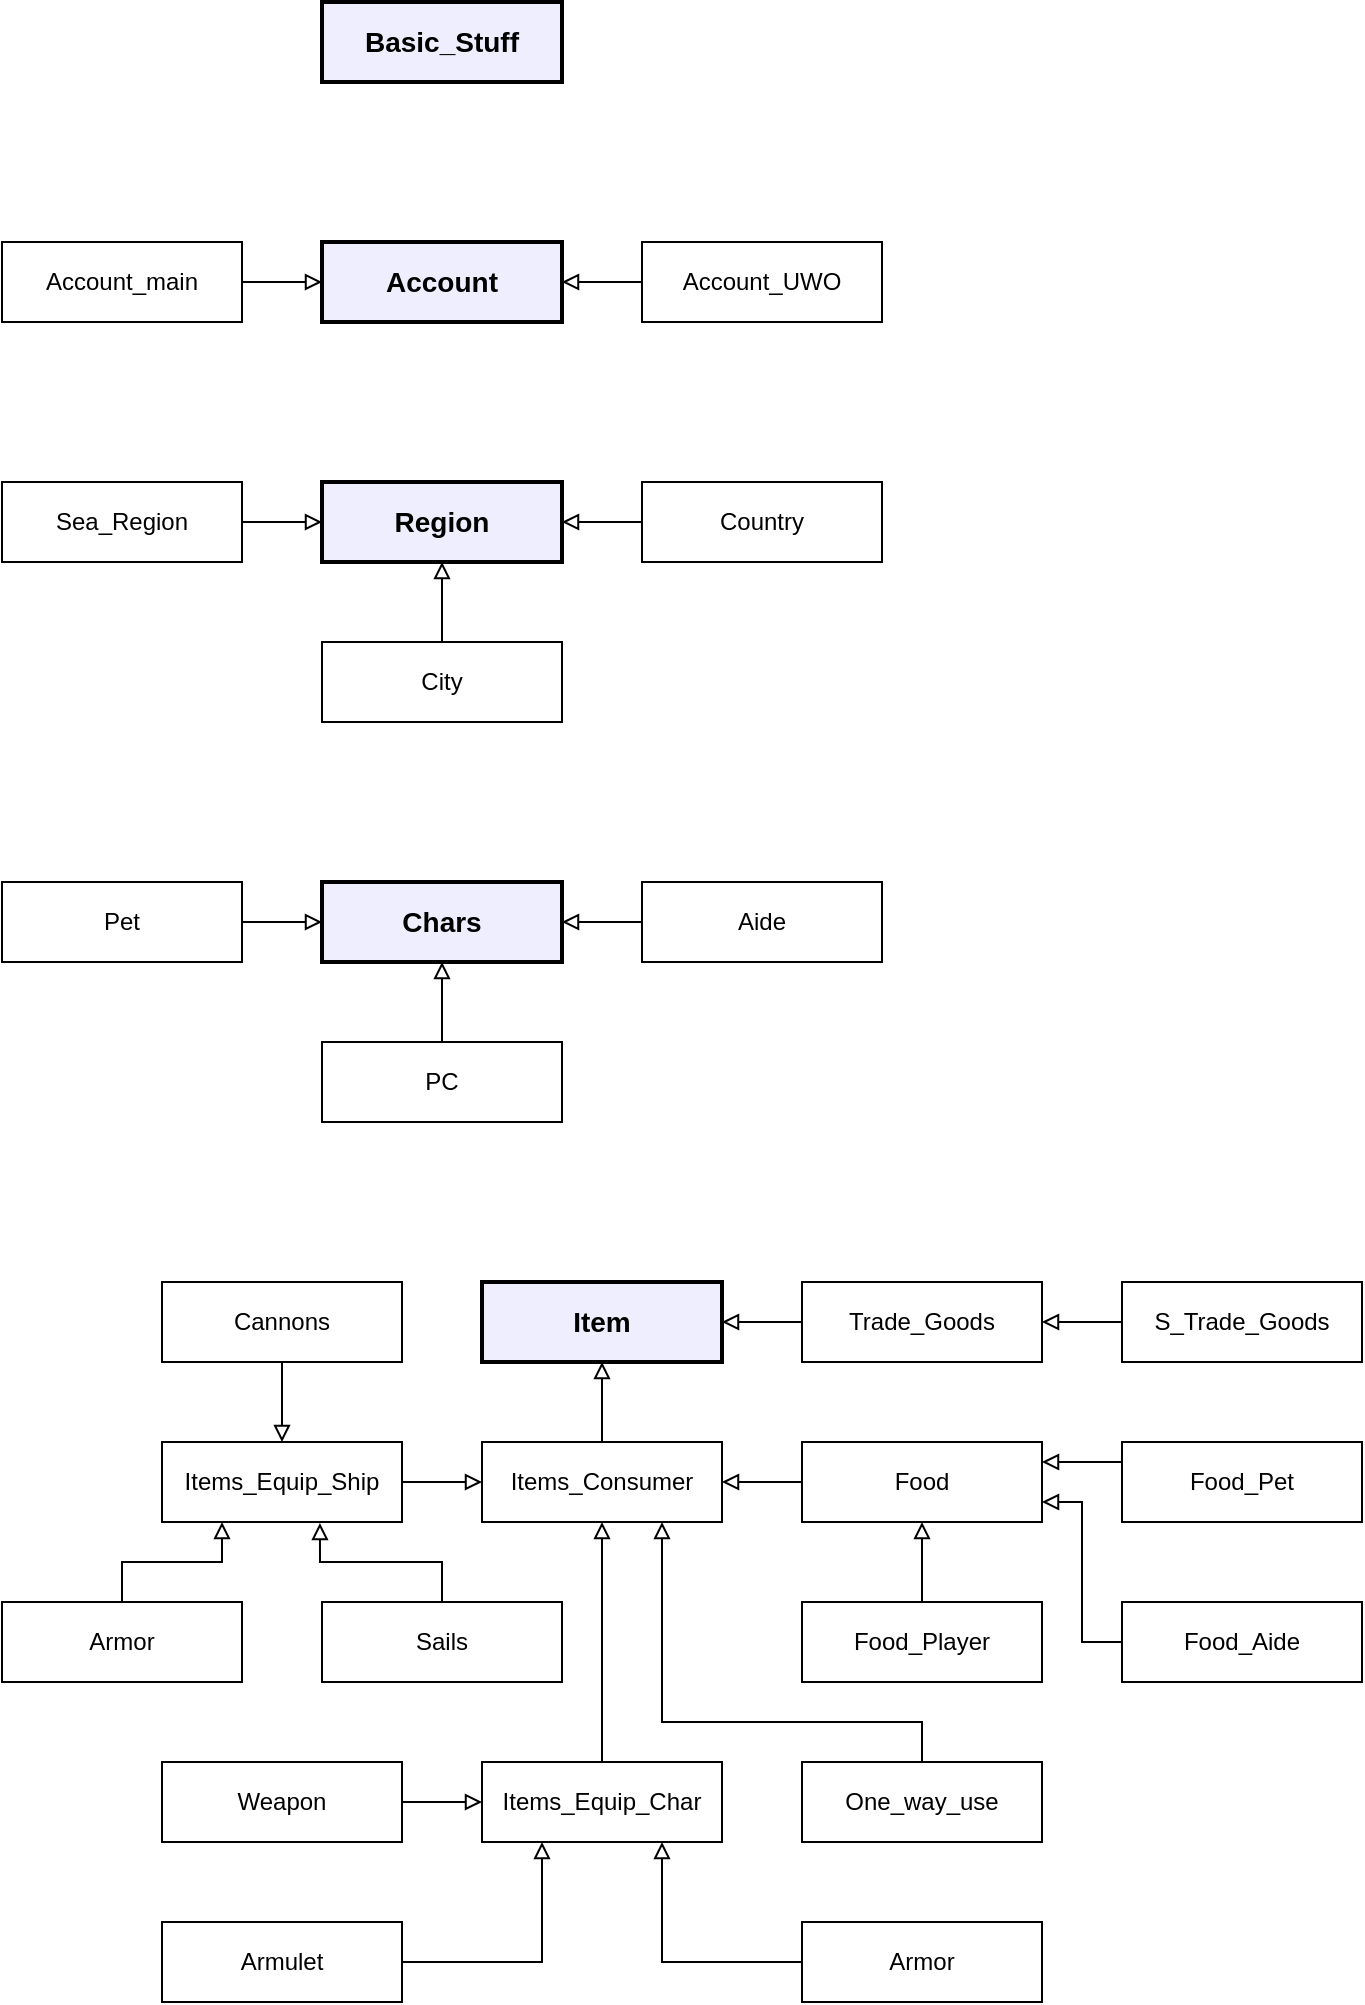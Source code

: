 <mxfile version="20.6.2" type="device"><diagram id="tJ-tuLCZ9RsXuFXeQdkZ" name="Seite-1"><mxGraphModel dx="1480" dy="2030" grid="1" gridSize="10" guides="1" tooltips="1" connect="1" arrows="1" fold="1" page="1" pageScale="1" pageWidth="827" pageHeight="1169" math="0" shadow="0"><root><mxCell id="0"/><mxCell id="1" parent="0"/><mxCell id="feuOlXqSEu7O01nGfzr7-70" value="Chars" style="rounded=0;whiteSpace=wrap;html=1;fontSize=14;fontStyle=1;strokeWidth=2;fillColor=#EEEEFF;" vertex="1" parent="1"><mxGeometry x="200" y="-640" width="120" height="40" as="geometry"/></mxCell><mxCell id="feuOlXqSEu7O01nGfzr7-71" value="Account" style="rounded=0;whiteSpace=wrap;html=1;" vertex="1" parent="1"><mxGeometry x="200" y="-960" width="120" height="40" as="geometry"/></mxCell><mxCell id="feuOlXqSEu7O01nGfzr7-72" value="Item" style="rounded=0;whiteSpace=wrap;html=1;fontSize=14;fontStyle=1;strokeWidth=2;fillColor=#EEEEFF;" vertex="1" parent="1"><mxGeometry x="280" y="-440" width="120" height="40" as="geometry"/></mxCell><mxCell id="feuOlXqSEu7O01nGfzr7-73" value="Region" style="rounded=0;whiteSpace=wrap;html=1;" vertex="1" parent="1"><mxGeometry x="200" y="-840" width="120" height="40" as="geometry"/></mxCell><mxCell id="feuOlXqSEu7O01nGfzr7-81" value="" style="edgeStyle=orthogonalEdgeStyle;rounded=0;orthogonalLoop=1;jettySize=auto;html=1;endArrow=block;endFill=0;" edge="1" parent="1" source="feuOlXqSEu7O01nGfzr7-76" target="feuOlXqSEu7O01nGfzr7-70"><mxGeometry relative="1" as="geometry"/></mxCell><mxCell id="feuOlXqSEu7O01nGfzr7-76" value="PC" style="rounded=0;whiteSpace=wrap;html=1;" vertex="1" parent="1"><mxGeometry x="200" y="-560" width="120" height="40" as="geometry"/></mxCell><mxCell id="feuOlXqSEu7O01nGfzr7-82" value="" style="edgeStyle=orthogonalEdgeStyle;rounded=0;orthogonalLoop=1;jettySize=auto;html=1;endArrow=block;endFill=0;" edge="1" parent="1" source="feuOlXqSEu7O01nGfzr7-78" target="feuOlXqSEu7O01nGfzr7-70"><mxGeometry relative="1" as="geometry"/></mxCell><mxCell id="feuOlXqSEu7O01nGfzr7-78" value="Aide" style="rounded=0;whiteSpace=wrap;html=1;" vertex="1" parent="1"><mxGeometry x="360" y="-640" width="120" height="40" as="geometry"/></mxCell><mxCell id="feuOlXqSEu7O01nGfzr7-85" value="" style="edgeStyle=orthogonalEdgeStyle;rounded=0;orthogonalLoop=1;jettySize=auto;html=1;endArrow=block;endFill=0;" edge="1" parent="1" source="feuOlXqSEu7O01nGfzr7-79" target="feuOlXqSEu7O01nGfzr7-70"><mxGeometry relative="1" as="geometry"/></mxCell><mxCell id="feuOlXqSEu7O01nGfzr7-79" value="Pet" style="rounded=0;whiteSpace=wrap;html=1;" vertex="1" parent="1"><mxGeometry x="40" y="-640" width="120" height="40" as="geometry"/></mxCell><mxCell id="feuOlXqSEu7O01nGfzr7-89" value="" style="edgeStyle=orthogonalEdgeStyle;rounded=0;orthogonalLoop=1;jettySize=auto;html=1;endArrow=block;endFill=0;" edge="1" parent="1" source="feuOlXqSEu7O01nGfzr7-86" target="feuOlXqSEu7O01nGfzr7-71"><mxGeometry relative="1" as="geometry"/></mxCell><mxCell id="feuOlXqSEu7O01nGfzr7-86" value="Account_main" style="rounded=0;whiteSpace=wrap;html=1;" vertex="1" parent="1"><mxGeometry x="40" y="-960" width="120" height="40" as="geometry"/></mxCell><mxCell id="feuOlXqSEu7O01nGfzr7-88" value="" style="edgeStyle=orthogonalEdgeStyle;rounded=0;orthogonalLoop=1;jettySize=auto;html=1;endArrow=block;endFill=0;" edge="1" parent="1" source="feuOlXqSEu7O01nGfzr7-87" target="feuOlXqSEu7O01nGfzr7-71"><mxGeometry relative="1" as="geometry"/></mxCell><mxCell id="feuOlXqSEu7O01nGfzr7-87" value="Account_UWO" style="rounded=0;whiteSpace=wrap;html=1;" vertex="1" parent="1"><mxGeometry x="360" y="-960" width="120" height="40" as="geometry"/></mxCell><mxCell id="feuOlXqSEu7O01nGfzr7-95" value="" style="edgeStyle=orthogonalEdgeStyle;rounded=0;orthogonalLoop=1;jettySize=auto;html=1;endArrow=block;endFill=0;" edge="1" parent="1" source="feuOlXqSEu7O01nGfzr7-90" target="feuOlXqSEu7O01nGfzr7-73"><mxGeometry relative="1" as="geometry"/></mxCell><mxCell id="feuOlXqSEu7O01nGfzr7-90" value="Country" style="rounded=0;whiteSpace=wrap;html=1;" vertex="1" parent="1"><mxGeometry x="360" y="-840" width="120" height="40" as="geometry"/></mxCell><mxCell id="feuOlXqSEu7O01nGfzr7-93" value="" style="edgeStyle=orthogonalEdgeStyle;rounded=0;orthogonalLoop=1;jettySize=auto;html=1;endArrow=block;endFill=0;" edge="1" parent="1" source="feuOlXqSEu7O01nGfzr7-91" target="feuOlXqSEu7O01nGfzr7-73"><mxGeometry relative="1" as="geometry"/></mxCell><mxCell id="feuOlXqSEu7O01nGfzr7-91" value="Sea_Region" style="rounded=0;whiteSpace=wrap;html=1;" vertex="1" parent="1"><mxGeometry x="40" y="-840" width="120" height="40" as="geometry"/></mxCell><mxCell id="feuOlXqSEu7O01nGfzr7-94" value="" style="edgeStyle=orthogonalEdgeStyle;rounded=0;orthogonalLoop=1;jettySize=auto;html=1;endArrow=block;endFill=0;" edge="1" parent="1" source="feuOlXqSEu7O01nGfzr7-92" target="feuOlXqSEu7O01nGfzr7-73"><mxGeometry relative="1" as="geometry"/></mxCell><mxCell id="feuOlXqSEu7O01nGfzr7-92" value="City" style="rounded=0;whiteSpace=wrap;html=1;" vertex="1" parent="1"><mxGeometry x="200" y="-760" width="120" height="40" as="geometry"/></mxCell><mxCell id="feuOlXqSEu7O01nGfzr7-99" value="Basic_Stuff" style="rounded=0;whiteSpace=wrap;html=1;" vertex="1" parent="1"><mxGeometry x="200" y="-1080" width="120" height="40" as="geometry"/></mxCell><mxCell id="feuOlXqSEu7O01nGfzr7-104" value="" style="edgeStyle=orthogonalEdgeStyle;rounded=0;orthogonalLoop=1;jettySize=auto;html=1;endArrow=block;endFill=0;" edge="1" parent="1" source="feuOlXqSEu7O01nGfzr7-102" target="feuOlXqSEu7O01nGfzr7-72"><mxGeometry relative="1" as="geometry"/></mxCell><mxCell id="feuOlXqSEu7O01nGfzr7-102" value="Trade_Goods" style="rounded=0;whiteSpace=wrap;html=1;" vertex="1" parent="1"><mxGeometry x="440" y="-440" width="120" height="40" as="geometry"/></mxCell><mxCell id="feuOlXqSEu7O01nGfzr7-108" value="" style="edgeStyle=orthogonalEdgeStyle;rounded=0;orthogonalLoop=1;jettySize=auto;html=1;endArrow=block;endFill=0;" edge="1" parent="1" source="feuOlXqSEu7O01nGfzr7-103" target="feuOlXqSEu7O01nGfzr7-72"><mxGeometry relative="1" as="geometry"/></mxCell><mxCell id="feuOlXqSEu7O01nGfzr7-103" value="Items_Consumer" style="rounded=0;whiteSpace=wrap;html=1;" vertex="1" parent="1"><mxGeometry x="280" y="-360" width="120" height="40" as="geometry"/></mxCell><mxCell id="feuOlXqSEu7O01nGfzr7-107" value="" style="edgeStyle=orthogonalEdgeStyle;rounded=0;orthogonalLoop=1;jettySize=auto;html=1;endArrow=block;endFill=0;" edge="1" parent="1" source="feuOlXqSEu7O01nGfzr7-106" target="feuOlXqSEu7O01nGfzr7-102"><mxGeometry relative="1" as="geometry"/></mxCell><mxCell id="feuOlXqSEu7O01nGfzr7-106" value="S_Trade_Goods" style="rounded=0;whiteSpace=wrap;html=1;" vertex="1" parent="1"><mxGeometry x="600" y="-440" width="120" height="40" as="geometry"/></mxCell><mxCell id="feuOlXqSEu7O01nGfzr7-110" value="" style="edgeStyle=orthogonalEdgeStyle;rounded=0;orthogonalLoop=1;jettySize=auto;html=1;endArrow=block;endFill=0;" edge="1" parent="1" source="feuOlXqSEu7O01nGfzr7-109" target="feuOlXqSEu7O01nGfzr7-103"><mxGeometry relative="1" as="geometry"/></mxCell><mxCell id="feuOlXqSEu7O01nGfzr7-109" value="Food" style="rounded=0;whiteSpace=wrap;html=1;" vertex="1" parent="1"><mxGeometry x="440" y="-360" width="120" height="40" as="geometry"/></mxCell><mxCell id="feuOlXqSEu7O01nGfzr7-114" value="" style="edgeStyle=orthogonalEdgeStyle;rounded=0;orthogonalLoop=1;jettySize=auto;html=1;endArrow=block;endFill=0;entryX=1;entryY=0.25;entryDx=0;entryDy=0;exitX=0;exitY=0.25;exitDx=0;exitDy=0;" edge="1" parent="1" source="feuOlXqSEu7O01nGfzr7-111" target="feuOlXqSEu7O01nGfzr7-109"><mxGeometry relative="1" as="geometry"/></mxCell><mxCell id="feuOlXqSEu7O01nGfzr7-111" value="Food_Pet" style="rounded=0;whiteSpace=wrap;html=1;" vertex="1" parent="1"><mxGeometry x="600" y="-360" width="120" height="40" as="geometry"/></mxCell><mxCell id="feuOlXqSEu7O01nGfzr7-113" value="" style="edgeStyle=orthogonalEdgeStyle;rounded=0;orthogonalLoop=1;jettySize=auto;html=1;endArrow=block;endFill=0;entryX=1;entryY=0.75;entryDx=0;entryDy=0;" edge="1" parent="1" source="feuOlXqSEu7O01nGfzr7-112" target="feuOlXqSEu7O01nGfzr7-109"><mxGeometry relative="1" as="geometry"/></mxCell><mxCell id="feuOlXqSEu7O01nGfzr7-112" value="Food_Aide" style="rounded=0;whiteSpace=wrap;html=1;" vertex="1" parent="1"><mxGeometry x="600" y="-280" width="120" height="40" as="geometry"/></mxCell><mxCell id="feuOlXqSEu7O01nGfzr7-138" style="edgeStyle=orthogonalEdgeStyle;rounded=0;orthogonalLoop=1;jettySize=auto;html=1;endArrow=block;endFill=0;exitX=0.5;exitY=0;exitDx=0;exitDy=0;entryX=0.5;entryY=1;entryDx=0;entryDy=0;" edge="1" parent="1" source="feuOlXqSEu7O01nGfzr7-115" target="feuOlXqSEu7O01nGfzr7-103"><mxGeometry relative="1" as="geometry"/></mxCell><mxCell id="feuOlXqSEu7O01nGfzr7-115" value="Items_Equip_Char" style="rounded=0;whiteSpace=wrap;html=1;" vertex="1" parent="1"><mxGeometry x="280" y="-200" width="120" height="40" as="geometry"/></mxCell><mxCell id="feuOlXqSEu7O01nGfzr7-142" value="" style="edgeStyle=orthogonalEdgeStyle;rounded=0;orthogonalLoop=1;jettySize=auto;html=1;endArrow=block;endFill=0;entryX=0.25;entryY=1;entryDx=0;entryDy=0;" edge="1" parent="1" source="feuOlXqSEu7O01nGfzr7-117" target="feuOlXqSEu7O01nGfzr7-115"><mxGeometry relative="1" as="geometry"/></mxCell><mxCell id="feuOlXqSEu7O01nGfzr7-117" value="Armulet" style="rounded=0;whiteSpace=wrap;html=1;" vertex="1" parent="1"><mxGeometry x="120" y="-120" width="120" height="40" as="geometry"/></mxCell><mxCell id="feuOlXqSEu7O01nGfzr7-141" value="" style="edgeStyle=orthogonalEdgeStyle;rounded=0;orthogonalLoop=1;jettySize=auto;html=1;endArrow=block;endFill=0;" edge="1" parent="1" source="feuOlXqSEu7O01nGfzr7-118" target="feuOlXqSEu7O01nGfzr7-115"><mxGeometry relative="1" as="geometry"/></mxCell><mxCell id="feuOlXqSEu7O01nGfzr7-118" value="Weapon" style="rounded=0;whiteSpace=wrap;html=1;" vertex="1" parent="1"><mxGeometry x="120" y="-200" width="120" height="40" as="geometry"/></mxCell><mxCell id="feuOlXqSEu7O01nGfzr7-129" value="" style="edgeStyle=orthogonalEdgeStyle;rounded=0;orthogonalLoop=1;jettySize=auto;html=1;endArrow=block;endFill=0;" edge="1" parent="1" source="feuOlXqSEu7O01nGfzr7-119" target="feuOlXqSEu7O01nGfzr7-103"><mxGeometry relative="1" as="geometry"/></mxCell><mxCell id="feuOlXqSEu7O01nGfzr7-119" value="Items_Equip_Ship" style="rounded=0;whiteSpace=wrap;html=1;" vertex="1" parent="1"><mxGeometry x="120" y="-360" width="120" height="40" as="geometry"/></mxCell><mxCell id="feuOlXqSEu7O01nGfzr7-143" value="" style="edgeStyle=orthogonalEdgeStyle;rounded=0;orthogonalLoop=1;jettySize=auto;html=1;endArrow=block;endFill=0;entryX=0.75;entryY=1;entryDx=0;entryDy=0;" edge="1" parent="1" source="feuOlXqSEu7O01nGfzr7-120" target="feuOlXqSEu7O01nGfzr7-115"><mxGeometry relative="1" as="geometry"/></mxCell><mxCell id="feuOlXqSEu7O01nGfzr7-120" value="Armor" style="rounded=0;whiteSpace=wrap;html=1;" vertex="1" parent="1"><mxGeometry x="440" y="-120" width="120" height="40" as="geometry"/></mxCell><mxCell id="feuOlXqSEu7O01nGfzr7-137" value="" style="edgeStyle=orthogonalEdgeStyle;rounded=0;orthogonalLoop=1;jettySize=auto;html=1;endArrow=block;endFill=0;" edge="1" parent="1" source="feuOlXqSEu7O01nGfzr7-130" target="feuOlXqSEu7O01nGfzr7-119"><mxGeometry relative="1" as="geometry"/></mxCell><mxCell id="feuOlXqSEu7O01nGfzr7-130" value="Cannons" style="rounded=0;whiteSpace=wrap;html=1;" vertex="1" parent="1"><mxGeometry x="120" y="-440" width="120" height="40" as="geometry"/></mxCell><mxCell id="feuOlXqSEu7O01nGfzr7-136" value="" style="edgeStyle=orthogonalEdgeStyle;rounded=0;orthogonalLoop=1;jettySize=auto;html=1;endArrow=block;endFill=0;entryX=0.658;entryY=1.013;entryDx=0;entryDy=0;entryPerimeter=0;" edge="1" parent="1" source="feuOlXqSEu7O01nGfzr7-131" target="feuOlXqSEu7O01nGfzr7-119"><mxGeometry relative="1" as="geometry"/></mxCell><mxCell id="feuOlXqSEu7O01nGfzr7-131" value="Sails" style="rounded=0;whiteSpace=wrap;html=1;" vertex="1" parent="1"><mxGeometry x="200" y="-280" width="120" height="40" as="geometry"/></mxCell><mxCell id="feuOlXqSEu7O01nGfzr7-135" value="" style="edgeStyle=orthogonalEdgeStyle;rounded=0;orthogonalLoop=1;jettySize=auto;html=1;endArrow=block;endFill=0;" edge="1" parent="1" source="feuOlXqSEu7O01nGfzr7-134" target="feuOlXqSEu7O01nGfzr7-109"><mxGeometry relative="1" as="geometry"/></mxCell><mxCell id="feuOlXqSEu7O01nGfzr7-134" value="Food_Player" style="rounded=0;whiteSpace=wrap;html=1;" vertex="1" parent="1"><mxGeometry x="440" y="-280" width="120" height="40" as="geometry"/></mxCell><mxCell id="feuOlXqSEu7O01nGfzr7-147" style="edgeStyle=orthogonalEdgeStyle;rounded=0;orthogonalLoop=1;jettySize=auto;html=1;entryX=0.25;entryY=1;entryDx=0;entryDy=0;endArrow=block;endFill=0;" edge="1" parent="1" source="feuOlXqSEu7O01nGfzr7-139" target="feuOlXqSEu7O01nGfzr7-119"><mxGeometry relative="1" as="geometry"/></mxCell><mxCell id="feuOlXqSEu7O01nGfzr7-139" value="Armor" style="rounded=0;whiteSpace=wrap;html=1;" vertex="1" parent="1"><mxGeometry x="40" y="-280" width="120" height="40" as="geometry"/></mxCell><mxCell id="feuOlXqSEu7O01nGfzr7-146" style="edgeStyle=orthogonalEdgeStyle;rounded=0;orthogonalLoop=1;jettySize=auto;html=1;entryX=0.75;entryY=1;entryDx=0;entryDy=0;endArrow=block;endFill=0;" edge="1" parent="1" source="feuOlXqSEu7O01nGfzr7-144" target="feuOlXqSEu7O01nGfzr7-103"><mxGeometry relative="1" as="geometry"><Array as="points"><mxPoint x="500" y="-220"/><mxPoint x="370" y="-220"/></Array></mxGeometry></mxCell><mxCell id="feuOlXqSEu7O01nGfzr7-144" value="One_way_use" style="rounded=0;whiteSpace=wrap;html=1;" vertex="1" parent="1"><mxGeometry x="440" y="-200" width="120" height="40" as="geometry"/></mxCell><mxCell id="feuOlXqSEu7O01nGfzr7-148" value="Basic_Stuff" style="rounded=0;whiteSpace=wrap;html=1;fontSize=14;fontStyle=1;strokeWidth=2;fillColor=#EEEEFF;" vertex="1" parent="1"><mxGeometry x="200" y="-1080" width="120" height="40" as="geometry"/></mxCell><mxCell id="feuOlXqSEu7O01nGfzr7-149" value="Account" style="rounded=0;whiteSpace=wrap;html=1;fontSize=14;fontStyle=1;strokeWidth=2;fillColor=#EEEEFF;" vertex="1" parent="1"><mxGeometry x="200" y="-960" width="120" height="40" as="geometry"/></mxCell><mxCell id="feuOlXqSEu7O01nGfzr7-150" value="Region" style="rounded=0;whiteSpace=wrap;html=1;fontSize=14;fontStyle=1;strokeWidth=2;fillColor=#EEEEFF;" vertex="1" parent="1"><mxGeometry x="200" y="-840" width="120" height="40" as="geometry"/></mxCell></root></mxGraphModel></diagram></mxfile>